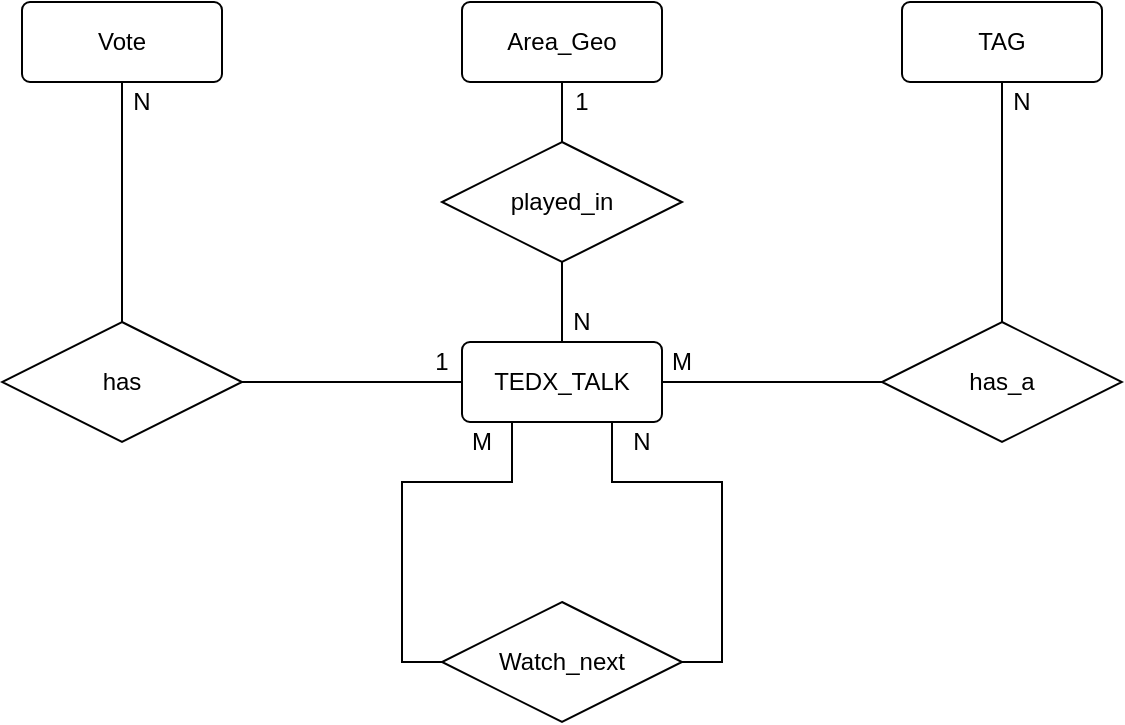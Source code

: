<mxfile version="13.1.2" type="github">
  <diagram id="C5RBs43oDa-KdzZeNtuy" name="Page-1">
    <mxGraphModel dx="868" dy="479" grid="1" gridSize="10" guides="1" tooltips="1" connect="1" arrows="1" fold="1" page="1" pageScale="1" pageWidth="827" pageHeight="1169" math="0" shadow="0">
      <root>
        <mxCell id="WIyWlLk6GJQsqaUBKTNV-0" />
        <mxCell id="WIyWlLk6GJQsqaUBKTNV-1" parent="WIyWlLk6GJQsqaUBKTNV-0" />
        <mxCell id="zupNkLLHOv1j9DF5a4It-7" style="edgeStyle=orthogonalEdgeStyle;rounded=0;orthogonalLoop=1;jettySize=auto;html=1;exitX=1;exitY=0.5;exitDx=0;exitDy=0;entryX=0;entryY=0.5;entryDx=0;entryDy=0;endArrow=none;endFill=0;" parent="WIyWlLk6GJQsqaUBKTNV-1" source="zupNkLLHOv1j9DF5a4It-0" target="zupNkLLHOv1j9DF5a4It-6" edge="1">
          <mxGeometry relative="1" as="geometry" />
        </mxCell>
        <mxCell id="zupNkLLHOv1j9DF5a4It-13" style="edgeStyle=orthogonalEdgeStyle;rounded=0;orthogonalLoop=1;jettySize=auto;html=1;exitX=0.5;exitY=0;exitDx=0;exitDy=0;endArrow=none;endFill=0;entryX=0.5;entryY=1;entryDx=0;entryDy=0;" parent="WIyWlLk6GJQsqaUBKTNV-1" source="zupNkLLHOv1j9DF5a4It-0" target="zupNkLLHOv1j9DF5a4It-14" edge="1">
          <mxGeometry relative="1" as="geometry">
            <mxPoint x="440.2" y="170" as="targetPoint" />
          </mxGeometry>
        </mxCell>
        <mxCell id="zupNkLLHOv1j9DF5a4It-0" value="TEDX_TALK" style="rounded=1;arcSize=10;whiteSpace=wrap;html=1;align=center;" parent="WIyWlLk6GJQsqaUBKTNV-1" vertex="1">
          <mxGeometry x="390" y="210" width="100" height="40" as="geometry" />
        </mxCell>
        <mxCell id="W18QlUpmR__fL5Wh43zm-6" style="edgeStyle=orthogonalEdgeStyle;rounded=0;orthogonalLoop=1;jettySize=auto;html=1;endArrow=none;endFill=0;entryX=0.25;entryY=1;entryDx=0;entryDy=0;" edge="1" parent="WIyWlLk6GJQsqaUBKTNV-1" source="zupNkLLHOv1j9DF5a4It-1" target="zupNkLLHOv1j9DF5a4It-0">
          <mxGeometry relative="1" as="geometry">
            <mxPoint x="340" y="250" as="targetPoint" />
            <Array as="points">
              <mxPoint x="360" y="370" />
              <mxPoint x="360" y="280" />
              <mxPoint x="415" y="280" />
            </Array>
          </mxGeometry>
        </mxCell>
        <mxCell id="W18QlUpmR__fL5Wh43zm-9" style="edgeStyle=orthogonalEdgeStyle;rounded=0;orthogonalLoop=1;jettySize=auto;html=1;endArrow=none;endFill=0;entryX=0.75;entryY=1;entryDx=0;entryDy=0;" edge="1" parent="WIyWlLk6GJQsqaUBKTNV-1" source="zupNkLLHOv1j9DF5a4It-1" target="zupNkLLHOv1j9DF5a4It-0">
          <mxGeometry relative="1" as="geometry">
            <mxPoint x="530" y="260" as="targetPoint" />
            <Array as="points">
              <mxPoint x="520" y="370" />
              <mxPoint x="520" y="280" />
              <mxPoint x="465" y="280" />
            </Array>
          </mxGeometry>
        </mxCell>
        <mxCell id="zupNkLLHOv1j9DF5a4It-1" value="Watch_next" style="shape=rhombus;perimeter=rhombusPerimeter;whiteSpace=wrap;html=1;align=center;" parent="WIyWlLk6GJQsqaUBKTNV-1" vertex="1">
          <mxGeometry x="380" y="340" width="120" height="60" as="geometry" />
        </mxCell>
        <mxCell id="zupNkLLHOv1j9DF5a4It-3" value="1" style="text;html=1;strokeColor=none;fillColor=none;align=center;verticalAlign=middle;whiteSpace=wrap;rounded=0;" parent="WIyWlLk6GJQsqaUBKTNV-1" vertex="1">
          <mxGeometry x="360" y="210" width="40" height="20" as="geometry" />
        </mxCell>
        <mxCell id="zupNkLLHOv1j9DF5a4It-5" value="M" style="text;html=1;strokeColor=none;fillColor=none;align=center;verticalAlign=middle;whiteSpace=wrap;rounded=0;" parent="WIyWlLk6GJQsqaUBKTNV-1" vertex="1">
          <mxGeometry x="380" y="250" width="40" height="20" as="geometry" />
        </mxCell>
        <mxCell id="zupNkLLHOv1j9DF5a4It-10" style="edgeStyle=orthogonalEdgeStyle;rounded=0;orthogonalLoop=1;jettySize=auto;html=1;exitX=0.5;exitY=0;exitDx=0;exitDy=0;entryX=0.5;entryY=1;entryDx=0;entryDy=0;endArrow=none;endFill=0;" parent="WIyWlLk6GJQsqaUBKTNV-1" source="zupNkLLHOv1j9DF5a4It-6" target="zupNkLLHOv1j9DF5a4It-9" edge="1">
          <mxGeometry relative="1" as="geometry" />
        </mxCell>
        <mxCell id="zupNkLLHOv1j9DF5a4It-6" value="has_a" style="shape=rhombus;perimeter=rhombusPerimeter;whiteSpace=wrap;html=1;align=center;" parent="WIyWlLk6GJQsqaUBKTNV-1" vertex="1">
          <mxGeometry x="600" y="200" width="120" height="60" as="geometry" />
        </mxCell>
        <mxCell id="zupNkLLHOv1j9DF5a4It-8" value="M" style="text;html=1;strokeColor=none;fillColor=none;align=center;verticalAlign=middle;whiteSpace=wrap;rounded=0;" parent="WIyWlLk6GJQsqaUBKTNV-1" vertex="1">
          <mxGeometry x="480" y="210" width="40" height="20" as="geometry" />
        </mxCell>
        <mxCell id="zupNkLLHOv1j9DF5a4It-9" value="TAG" style="rounded=1;arcSize=10;whiteSpace=wrap;html=1;align=center;" parent="WIyWlLk6GJQsqaUBKTNV-1" vertex="1">
          <mxGeometry x="610" y="40" width="100" height="40" as="geometry" />
        </mxCell>
        <mxCell id="zupNkLLHOv1j9DF5a4It-12" value="N" style="text;html=1;strokeColor=none;fillColor=none;align=center;verticalAlign=middle;whiteSpace=wrap;rounded=0;" parent="WIyWlLk6GJQsqaUBKTNV-1" vertex="1">
          <mxGeometry x="650" y="80" width="40" height="20" as="geometry" />
        </mxCell>
        <mxCell id="zupNkLLHOv1j9DF5a4It-16" style="edgeStyle=orthogonalEdgeStyle;rounded=0;orthogonalLoop=1;jettySize=auto;html=1;exitX=0.5;exitY=0;exitDx=0;exitDy=0;entryX=0.5;entryY=1;entryDx=0;entryDy=0;endArrow=none;endFill=0;" parent="WIyWlLk6GJQsqaUBKTNV-1" source="zupNkLLHOv1j9DF5a4It-14" target="zupNkLLHOv1j9DF5a4It-15" edge="1">
          <mxGeometry relative="1" as="geometry" />
        </mxCell>
        <mxCell id="zupNkLLHOv1j9DF5a4It-14" value="played_in" style="shape=rhombus;perimeter=rhombusPerimeter;whiteSpace=wrap;html=1;align=center;" parent="WIyWlLk6GJQsqaUBKTNV-1" vertex="1">
          <mxGeometry x="380" y="110" width="120" height="60" as="geometry" />
        </mxCell>
        <mxCell id="zupNkLLHOv1j9DF5a4It-15" value="Area_Geo" style="rounded=1;arcSize=10;whiteSpace=wrap;html=1;align=center;" parent="WIyWlLk6GJQsqaUBKTNV-1" vertex="1">
          <mxGeometry x="390" y="40" width="100" height="40" as="geometry" />
        </mxCell>
        <mxCell id="zupNkLLHOv1j9DF5a4It-17" value="1" style="text;html=1;strokeColor=none;fillColor=none;align=center;verticalAlign=middle;whiteSpace=wrap;rounded=0;" parent="WIyWlLk6GJQsqaUBKTNV-1" vertex="1">
          <mxGeometry x="430" y="80" width="40" height="20" as="geometry" />
        </mxCell>
        <mxCell id="zupNkLLHOv1j9DF5a4It-18" value="N" style="text;html=1;strokeColor=none;fillColor=none;align=center;verticalAlign=middle;whiteSpace=wrap;rounded=0;" parent="WIyWlLk6GJQsqaUBKTNV-1" vertex="1">
          <mxGeometry x="430" y="190" width="40" height="20" as="geometry" />
        </mxCell>
        <mxCell id="W18QlUpmR__fL5Wh43zm-4" style="edgeStyle=orthogonalEdgeStyle;rounded=0;orthogonalLoop=1;jettySize=auto;html=1;exitX=1;exitY=0.5;exitDx=0;exitDy=0;entryX=0;entryY=0.5;entryDx=0;entryDy=0;endArrow=none;endFill=0;" edge="1" parent="WIyWlLk6GJQsqaUBKTNV-1" source="W18QlUpmR__fL5Wh43zm-1" target="zupNkLLHOv1j9DF5a4It-0">
          <mxGeometry relative="1" as="geometry" />
        </mxCell>
        <mxCell id="W18QlUpmR__fL5Wh43zm-1" value="has" style="shape=rhombus;perimeter=rhombusPerimeter;whiteSpace=wrap;html=1;align=center;" vertex="1" parent="WIyWlLk6GJQsqaUBKTNV-1">
          <mxGeometry x="160" y="200" width="120" height="60" as="geometry" />
        </mxCell>
        <mxCell id="W18QlUpmR__fL5Wh43zm-3" style="edgeStyle=orthogonalEdgeStyle;rounded=0;orthogonalLoop=1;jettySize=auto;html=1;entryX=0.5;entryY=0;entryDx=0;entryDy=0;endArrow=none;endFill=0;" edge="1" parent="WIyWlLk6GJQsqaUBKTNV-1" source="W18QlUpmR__fL5Wh43zm-2" target="W18QlUpmR__fL5Wh43zm-1">
          <mxGeometry relative="1" as="geometry" />
        </mxCell>
        <mxCell id="W18QlUpmR__fL5Wh43zm-2" value="Vote" style="rounded=1;arcSize=10;whiteSpace=wrap;html=1;align=center;" vertex="1" parent="WIyWlLk6GJQsqaUBKTNV-1">
          <mxGeometry x="170" y="40" width="100" height="40" as="geometry" />
        </mxCell>
        <mxCell id="W18QlUpmR__fL5Wh43zm-5" value="N" style="text;html=1;strokeColor=none;fillColor=none;align=center;verticalAlign=middle;whiteSpace=wrap;rounded=0;" vertex="1" parent="WIyWlLk6GJQsqaUBKTNV-1">
          <mxGeometry x="210" y="80" width="40" height="20" as="geometry" />
        </mxCell>
        <mxCell id="W18QlUpmR__fL5Wh43zm-10" value="N" style="text;html=1;strokeColor=none;fillColor=none;align=center;verticalAlign=middle;whiteSpace=wrap;rounded=0;" vertex="1" parent="WIyWlLk6GJQsqaUBKTNV-1">
          <mxGeometry x="460" y="250" width="40" height="20" as="geometry" />
        </mxCell>
      </root>
    </mxGraphModel>
  </diagram>
</mxfile>
